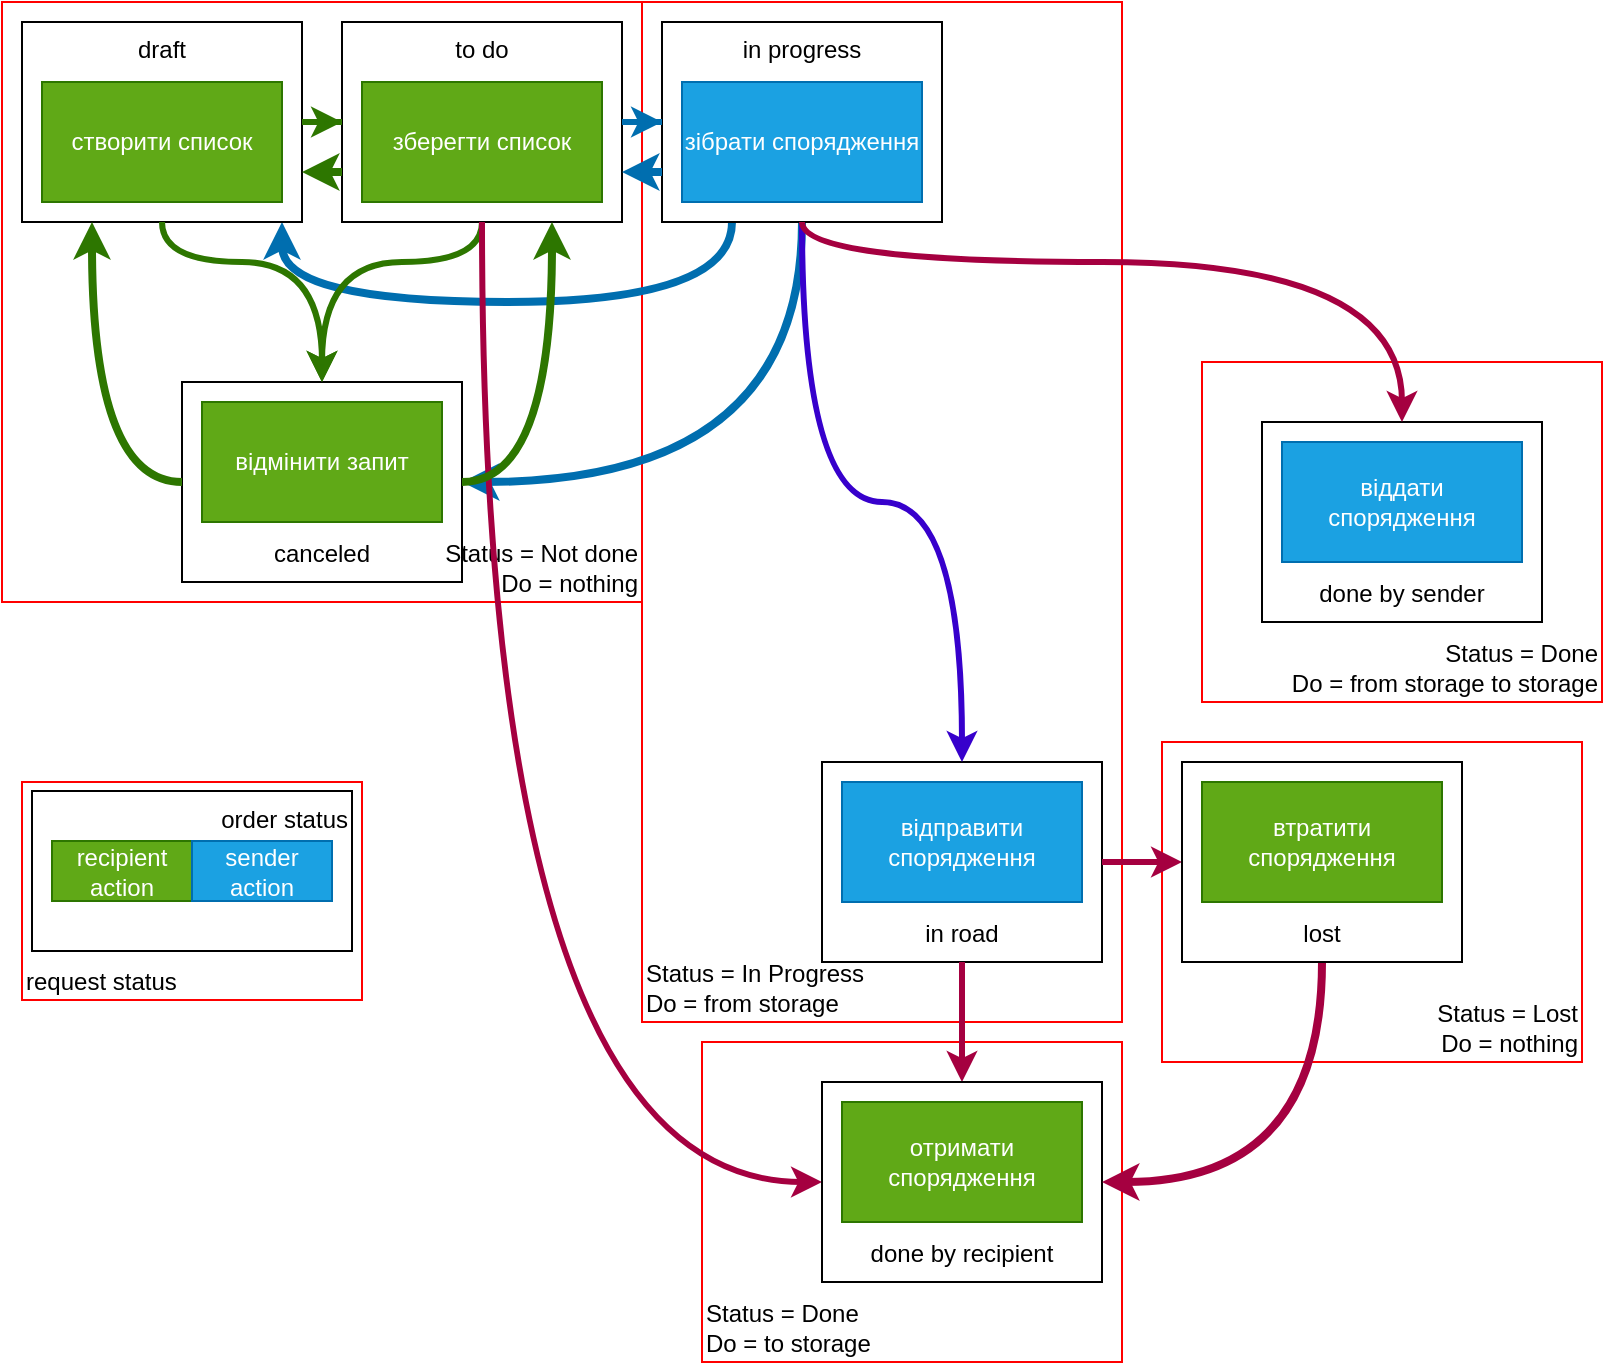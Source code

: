 <mxfile version="14.6.13" type="device"><diagram id="qRUjDSRaL7D6otNyW2Yd" name="Сторінка-1"><mxGraphModel dx="1477" dy="1612" grid="1" gridSize="10" guides="1" tooltips="1" connect="1" arrows="1" fold="1" page="1" pageScale="1" pageWidth="827" pageHeight="1169" math="0" shadow="0"><root><mxCell id="0"/><mxCell id="1" parent="0"/><mxCell id="77jT5e95OPhrfmyqcA5_-31" value="Status = In Progress&lt;br&gt;Do = from storage" style="rounded=0;whiteSpace=wrap;html=1;align=left;fillColor=none;shadow=0;glass=0;verticalAlign=bottom;strokeColor=#FF0000;" parent="1" vertex="1"><mxGeometry x="-490" y="-1160" width="240" height="510" as="geometry"/></mxCell><mxCell id="77jT5e95OPhrfmyqcA5_-28" value="Status = Not done&lt;br&gt;Do = nothing" style="rounded=0;whiteSpace=wrap;html=1;align=right;fillColor=none;shadow=0;glass=0;verticalAlign=bottom;strokeColor=#FF0000;" parent="1" vertex="1"><mxGeometry x="-810" y="-1160" width="320" height="300" as="geometry"/></mxCell><mxCell id="77jT5e95OPhrfmyqcA5_-17" value="&lt;br&gt;&lt;br&gt;&lt;br&gt;&lt;br&gt;&lt;br&gt;done by sender" style="rounded=0;whiteSpace=wrap;html=1;fillColor=none;" parent="1" vertex="1"><mxGeometry x="-180" y="-950" width="140" height="100" as="geometry"/></mxCell><mxCell id="77jT5e95OPhrfmyqcA5_-8" value="&lt;br&gt;&lt;br&gt;&lt;br&gt;&lt;br&gt;&lt;br&gt;in road" style="rounded=0;whiteSpace=wrap;html=1;fillColor=none;" parent="1" vertex="1"><mxGeometry x="-400" y="-780" width="140" height="100" as="geometry"/></mxCell><mxCell id="77jT5e95OPhrfmyqcA5_-23" value="&lt;br&gt;&lt;br&gt;&lt;br&gt;&lt;br&gt;&lt;br&gt;canceled" style="rounded=0;whiteSpace=wrap;html=1;fillColor=none;" parent="1" vertex="1"><mxGeometry x="-720" y="-970" width="140" height="100" as="geometry"/></mxCell><mxCell id="aieQF0TEkuouTDpQrI3P-4" style="edgeStyle=orthogonalEdgeStyle;curved=1;rounded=0;orthogonalLoop=1;jettySize=auto;html=1;exitX=0.5;exitY=1;exitDx=0;exitDy=0;entryX=1;entryY=0.5;entryDx=0;entryDy=0;strokeWidth=4;fillColor=#1ba1e2;strokeColor=#006EAF;" edge="1" parent="1" source="77jT5e95OPhrfmyqcA5_-11" target="77jT5e95OPhrfmyqcA5_-23"><mxGeometry relative="1" as="geometry"/></mxCell><mxCell id="aieQF0TEkuouTDpQrI3P-5" style="edgeStyle=orthogonalEdgeStyle;curved=1;rounded=0;orthogonalLoop=1;jettySize=auto;html=1;strokeWidth=4;exitX=0.25;exitY=1;exitDx=0;exitDy=0;fillColor=#1ba1e2;strokeColor=#006EAF;" edge="1" parent="1" source="77jT5e95OPhrfmyqcA5_-11" target="77jT5e95OPhrfmyqcA5_-15"><mxGeometry relative="1" as="geometry"><Array as="points"><mxPoint x="-445" y="-1010"/><mxPoint x="-670" y="-1010"/></Array></mxGeometry></mxCell><mxCell id="77jT5e95OPhrfmyqcA5_-11" value="in progress&lt;br&gt;&lt;br&gt;&lt;br&gt;&lt;br&gt;&lt;br&gt;&lt;br&gt;" style="rounded=0;whiteSpace=wrap;html=1;fillColor=none;" parent="1" vertex="1"><mxGeometry x="-480" y="-1150" width="140" height="100" as="geometry"/></mxCell><mxCell id="77jT5e95OPhrfmyqcA5_-13" value="to do&lt;br&gt;&lt;br&gt;&lt;br&gt;&lt;br&gt;&lt;br&gt;&lt;br&gt;" style="rounded=0;whiteSpace=wrap;html=1;fillColor=none;" parent="1" vertex="1"><mxGeometry x="-640" y="-1150" width="140" height="100" as="geometry"/></mxCell><mxCell id="77jT5e95OPhrfmyqcA5_-15" value="draft&lt;br&gt;&lt;br&gt;&lt;br&gt;&lt;br&gt;&lt;br&gt;&lt;br&gt;" style="rounded=0;whiteSpace=wrap;html=1;fillColor=none;" parent="1" vertex="1"><mxGeometry x="-800" y="-1150" width="140" height="100" as="geometry"/></mxCell><mxCell id="77jT5e95OPhrfmyqcA5_-32" value="Status = Done&lt;br&gt;Do = to storage" style="rounded=0;whiteSpace=wrap;html=1;align=left;fillColor=none;shadow=0;glass=0;verticalAlign=bottom;strokeColor=#FF0000;" parent="1" vertex="1"><mxGeometry x="-460" y="-640" width="210" height="160" as="geometry"/></mxCell><mxCell id="77jT5e95OPhrfmyqcA5_-33" value="Status = Lost&lt;br&gt;Do = nothing" style="rounded=0;whiteSpace=wrap;html=1;align=right;fillColor=none;shadow=0;glass=0;verticalAlign=bottom;strokeColor=#FF0000;" parent="1" vertex="1"><mxGeometry x="-230" y="-790" width="210" height="160" as="geometry"/></mxCell><mxCell id="77jT5e95OPhrfmyqcA5_-30" value="Status = Done&lt;br&gt;Do = from storage to storage" style="rounded=0;whiteSpace=wrap;html=1;align=right;fillColor=none;shadow=0;glass=0;verticalAlign=bottom;strokeColor=#FF0000;" parent="1" vertex="1"><mxGeometry x="-210" y="-980" width="200" height="170" as="geometry"/></mxCell><mxCell id="77jT5e95OPhrfmyqcA5_-1" value="створити список" style="rounded=0;whiteSpace=wrap;html=1;fillColor=#60a917;strokeColor=#2D7600;fontColor=#ffffff;" parent="1" vertex="1"><mxGeometry x="-790" y="-1120" width="120" height="60" as="geometry"/></mxCell><mxCell id="77jT5e95OPhrfmyqcA5_-2" value="зберегти список" style="rounded=0;whiteSpace=wrap;html=1;fillColor=#60a917;strokeColor=#2D7600;fontColor=#ffffff;" parent="1" vertex="1"><mxGeometry x="-630" y="-1120" width="120" height="60" as="geometry"/></mxCell><mxCell id="77jT5e95OPhrfmyqcA5_-3" value="зібрати спорядження" style="rounded=0;whiteSpace=wrap;html=1;fillColor=#1ba1e2;strokeColor=#006EAF;fontColor=#ffffff;" parent="1" vertex="1"><mxGeometry x="-470" y="-1120" width="120" height="60" as="geometry"/></mxCell><mxCell id="77jT5e95OPhrfmyqcA5_-4" value="відправити спорядження" style="rounded=0;whiteSpace=wrap;html=1;fillColor=#1ba1e2;strokeColor=#006EAF;fontColor=#ffffff;" parent="1" vertex="1"><mxGeometry x="-390" y="-770" width="120" height="60" as="geometry"/></mxCell><mxCell id="77jT5e95OPhrfmyqcA5_-5" value="віддати спорядження" style="rounded=0;whiteSpace=wrap;html=1;fillColor=#1ba1e2;strokeColor=#006EAF;fontColor=#ffffff;" parent="1" vertex="1"><mxGeometry x="-170" y="-940" width="120" height="60" as="geometry"/></mxCell><mxCell id="77jT5e95OPhrfmyqcA5_-6" value="отримати спорядження" style="rounded=0;whiteSpace=wrap;html=1;fillColor=#60a917;strokeColor=#2D7600;fontColor=#ffffff;" parent="1" vertex="1"><mxGeometry x="-390" y="-610" width="120" height="60" as="geometry"/></mxCell><mxCell id="77jT5e95OPhrfmyqcA5_-7" style="edgeStyle=orthogonalEdgeStyle;rounded=0;orthogonalLoop=1;jettySize=auto;html=1;fillColor=#d80073;strokeColor=#A50040;endSize=6;strokeWidth=3;" parent="1" source="77jT5e95OPhrfmyqcA5_-8" target="77jT5e95OPhrfmyqcA5_-16" edge="1"><mxGeometry relative="1" as="geometry"/></mxCell><mxCell id="77jT5e95OPhrfmyqcA5_-20" style="edgeStyle=orthogonalEdgeStyle;rounded=0;orthogonalLoop=1;jettySize=auto;html=1;fillColor=#d80073;strokeColor=#A50040;endSize=6;strokeWidth=3;" parent="1" source="77jT5e95OPhrfmyqcA5_-8" target="77jT5e95OPhrfmyqcA5_-19" edge="1"><mxGeometry relative="1" as="geometry"/></mxCell><mxCell id="77jT5e95OPhrfmyqcA5_-9" style="edgeStyle=orthogonalEdgeStyle;orthogonalLoop=1;jettySize=auto;html=1;fillColor=#6a00ff;strokeColor=#3700CC;endSize=6;strokeWidth=3;curved=1;" parent="1" source="77jT5e95OPhrfmyqcA5_-11" target="77jT5e95OPhrfmyqcA5_-8" edge="1"><mxGeometry relative="1" as="geometry"><Array as="points"><mxPoint x="-410" y="-910"/><mxPoint x="-330" y="-910"/></Array></mxGeometry></mxCell><mxCell id="77jT5e95OPhrfmyqcA5_-10" style="edgeStyle=orthogonalEdgeStyle;orthogonalLoop=1;jettySize=auto;html=1;fillColor=#d80073;strokeColor=#A50040;endSize=6;strokeWidth=3;curved=1;" parent="1" source="77jT5e95OPhrfmyqcA5_-11" target="77jT5e95OPhrfmyqcA5_-17" edge="1"><mxGeometry relative="1" as="geometry"><Array as="points"><mxPoint x="-410" y="-1030"/><mxPoint x="-110" y="-1030"/></Array></mxGeometry></mxCell><mxCell id="77jT5e95OPhrfmyqcA5_-12" style="edgeStyle=orthogonalEdgeStyle;rounded=0;orthogonalLoop=1;jettySize=auto;html=1;fillColor=#1ba1e2;strokeColor=#006EAF;strokeWidth=3;" parent="1" source="77jT5e95OPhrfmyqcA5_-13" target="77jT5e95OPhrfmyqcA5_-11" edge="1"><mxGeometry relative="1" as="geometry"/></mxCell><mxCell id="77jT5e95OPhrfmyqcA5_-25" style="edgeStyle=orthogonalEdgeStyle;orthogonalLoop=1;jettySize=auto;html=1;fillColor=#60a917;strokeColor=#2D7600;endSize=6;strokeWidth=3;curved=1;" parent="1" source="77jT5e95OPhrfmyqcA5_-13" target="77jT5e95OPhrfmyqcA5_-23" edge="1"><mxGeometry relative="1" as="geometry"><Array as="points"><mxPoint x="-570" y="-1030"/><mxPoint x="-650" y="-1030"/></Array></mxGeometry></mxCell><mxCell id="bT78zvXUO30sEUM3cek5-3" style="edgeStyle=orthogonalEdgeStyle;orthogonalLoop=1;jettySize=auto;html=1;exitX=0.5;exitY=1;exitDx=0;exitDy=0;fillColor=#d80073;strokeColor=#A50040;endSize=6;strokeWidth=3;curved=1;" parent="1" source="77jT5e95OPhrfmyqcA5_-13" target="77jT5e95OPhrfmyqcA5_-16" edge="1"><mxGeometry relative="1" as="geometry"><Array as="points"><mxPoint x="-570" y="-570"/></Array></mxGeometry></mxCell><mxCell id="77jT5e95OPhrfmyqcA5_-14" style="edgeStyle=orthogonalEdgeStyle;rounded=0;orthogonalLoop=1;jettySize=auto;html=1;fillColor=#60a917;strokeColor=#2D7600;strokeWidth=3;" parent="1" source="77jT5e95OPhrfmyqcA5_-15" target="77jT5e95OPhrfmyqcA5_-13" edge="1"><mxGeometry relative="1" as="geometry"/></mxCell><mxCell id="77jT5e95OPhrfmyqcA5_-26" style="edgeStyle=orthogonalEdgeStyle;orthogonalLoop=1;jettySize=auto;html=1;entryX=0.5;entryY=0;entryDx=0;entryDy=0;fillColor=#60a917;strokeColor=#2D7600;endSize=6;strokeWidth=3;curved=1;" parent="1" source="77jT5e95OPhrfmyqcA5_-15" target="77jT5e95OPhrfmyqcA5_-23" edge="1"><mxGeometry relative="1" as="geometry"><Array as="points"><mxPoint x="-730" y="-1030"/><mxPoint x="-650" y="-1030"/></Array></mxGeometry></mxCell><mxCell id="77jT5e95OPhrfmyqcA5_-16" value="&lt;br&gt;&lt;br&gt;&lt;br&gt;&lt;br&gt;&lt;br&gt;done by recipient" style="rounded=0;whiteSpace=wrap;html=1;fillColor=none;" parent="1" vertex="1"><mxGeometry x="-400" y="-620" width="140" height="100" as="geometry"/></mxCell><mxCell id="77jT5e95OPhrfmyqcA5_-18" value="втратити спорядження" style="rounded=0;whiteSpace=wrap;html=1;fillColor=#60a917;strokeColor=#2D7600;fontColor=#ffffff;" parent="1" vertex="1"><mxGeometry x="-210" y="-770" width="120" height="60" as="geometry"/></mxCell><mxCell id="ZVRvthPSGg-RHqXys-TB-5" style="edgeStyle=orthogonalEdgeStyle;curved=1;rounded=0;orthogonalLoop=1;jettySize=auto;html=1;exitX=0.5;exitY=1;exitDx=0;exitDy=0;strokeWidth=4;entryX=1;entryY=0.5;entryDx=0;entryDy=0;fillColor=#d80073;strokeColor=#A50040;" parent="1" source="77jT5e95OPhrfmyqcA5_-19" target="77jT5e95OPhrfmyqcA5_-16" edge="1"><mxGeometry relative="1" as="geometry"/></mxCell><mxCell id="77jT5e95OPhrfmyqcA5_-19" value="&lt;br&gt;&lt;br&gt;&lt;br&gt;&lt;br&gt;&lt;br&gt;lost" style="rounded=0;whiteSpace=wrap;html=1;fillColor=none;" parent="1" vertex="1"><mxGeometry x="-220" y="-780" width="140" height="100" as="geometry"/></mxCell><mxCell id="77jT5e95OPhrfmyqcA5_-22" value="відмінити запит" style="rounded=0;whiteSpace=wrap;html=1;fillColor=#60a917;strokeColor=#2D7600;fontColor=#ffffff;" parent="1" vertex="1"><mxGeometry x="-710" y="-960" width="120" height="60" as="geometry"/></mxCell><mxCell id="ZVRvthPSGg-RHqXys-TB-3" style="edgeStyle=orthogonalEdgeStyle;rounded=0;orthogonalLoop=1;jettySize=auto;html=1;entryX=0.25;entryY=1;entryDx=0;entryDy=0;exitX=0;exitY=0.5;exitDx=0;exitDy=0;curved=1;fillColor=#60a917;strokeColor=#2D7600;strokeWidth=4;" parent="1" source="77jT5e95OPhrfmyqcA5_-23" target="77jT5e95OPhrfmyqcA5_-15" edge="1"><mxGeometry relative="1" as="geometry"/></mxCell><mxCell id="ZVRvthPSGg-RHqXys-TB-4" style="edgeStyle=orthogonalEdgeStyle;curved=1;rounded=0;orthogonalLoop=1;jettySize=auto;html=1;entryX=0.75;entryY=1;entryDx=0;entryDy=0;strokeWidth=4;exitX=1;exitY=0.5;exitDx=0;exitDy=0;fillColor=#60a917;strokeColor=#2D7600;" parent="1" source="77jT5e95OPhrfmyqcA5_-23" target="77jT5e95OPhrfmyqcA5_-13" edge="1"><mxGeometry relative="1" as="geometry"/></mxCell><mxCell id="NUFLOagPkGfN2hhtINbI-1" value="order status" style="rounded=0;whiteSpace=wrap;html=1;fillColor=none;align=right;verticalAlign=top;" parent="1" vertex="1"><mxGeometry x="-795" y="-765.5" width="160" height="80" as="geometry"/></mxCell><mxCell id="NUFLOagPkGfN2hhtINbI-2" value="request status" style="rounded=0;whiteSpace=wrap;html=1;fillColor=none;align=left;verticalAlign=bottom;strokeColor=#FF0000;" parent="1" vertex="1"><mxGeometry x="-800" y="-770" width="170" height="109" as="geometry"/></mxCell><mxCell id="NUFLOagPkGfN2hhtINbI-3" value="recipient action" style="rounded=0;whiteSpace=wrap;html=1;fillColor=#60a917;align=center;strokeColor=#2D7600;fontColor=#ffffff;" parent="1" vertex="1"><mxGeometry x="-785" y="-740.5" width="70" height="30" as="geometry"/></mxCell><mxCell id="NUFLOagPkGfN2hhtINbI-5" value="sender action" style="rounded=0;whiteSpace=wrap;html=1;fillColor=#1ba1e2;align=center;strokeColor=#006EAF;fontColor=#ffffff;" parent="1" vertex="1"><mxGeometry x="-715" y="-740.5" width="70" height="30" as="geometry"/></mxCell><mxCell id="aieQF0TEkuouTDpQrI3P-1" value="" style="endArrow=classic;html=1;strokeWidth=4;fillColor=#1ba1e2;strokeColor=#006EAF;entryX=1;entryY=0.75;entryDx=0;entryDy=0;exitX=0;exitY=0.75;exitDx=0;exitDy=0;" edge="1" parent="1" source="77jT5e95OPhrfmyqcA5_-11" target="77jT5e95OPhrfmyqcA5_-13"><mxGeometry width="50" height="50" relative="1" as="geometry"><mxPoint x="-440" y="-810" as="sourcePoint"/><mxPoint x="-390" y="-860" as="targetPoint"/></mxGeometry></mxCell><mxCell id="aieQF0TEkuouTDpQrI3P-9" value="" style="endArrow=classic;html=1;strokeWidth=4;exitX=0;exitY=0.75;exitDx=0;exitDy=0;entryX=1;entryY=0.75;entryDx=0;entryDy=0;fillColor=#60a917;strokeColor=#2D7600;" edge="1" parent="1" source="77jT5e95OPhrfmyqcA5_-13" target="77jT5e95OPhrfmyqcA5_-15"><mxGeometry width="50" height="50" relative="1" as="geometry"><mxPoint x="-600" y="-1060" as="sourcePoint"/><mxPoint x="-550" y="-1110" as="targetPoint"/></mxGeometry></mxCell></root></mxGraphModel></diagram></mxfile>
